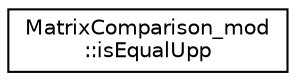 digraph "Graphical Class Hierarchy"
{
 // LATEX_PDF_SIZE
  edge [fontname="Helvetica",fontsize="10",labelfontname="Helvetica",labelfontsize="10"];
  node [fontname="Helvetica",fontsize="10",shape=record];
  rankdir="LR";
  Node0 [label="MatrixComparison_mod\l::isEqualUpp",height=0.2,width=0.4,color="black", fillcolor="white", style="filled",URL="$interfaceMatrixComparison__mod_1_1isEqualUpp.html",tooltip="Generate a logical value of .true. if the upper-triangle   elements of the two input square matrices ..."];
}
